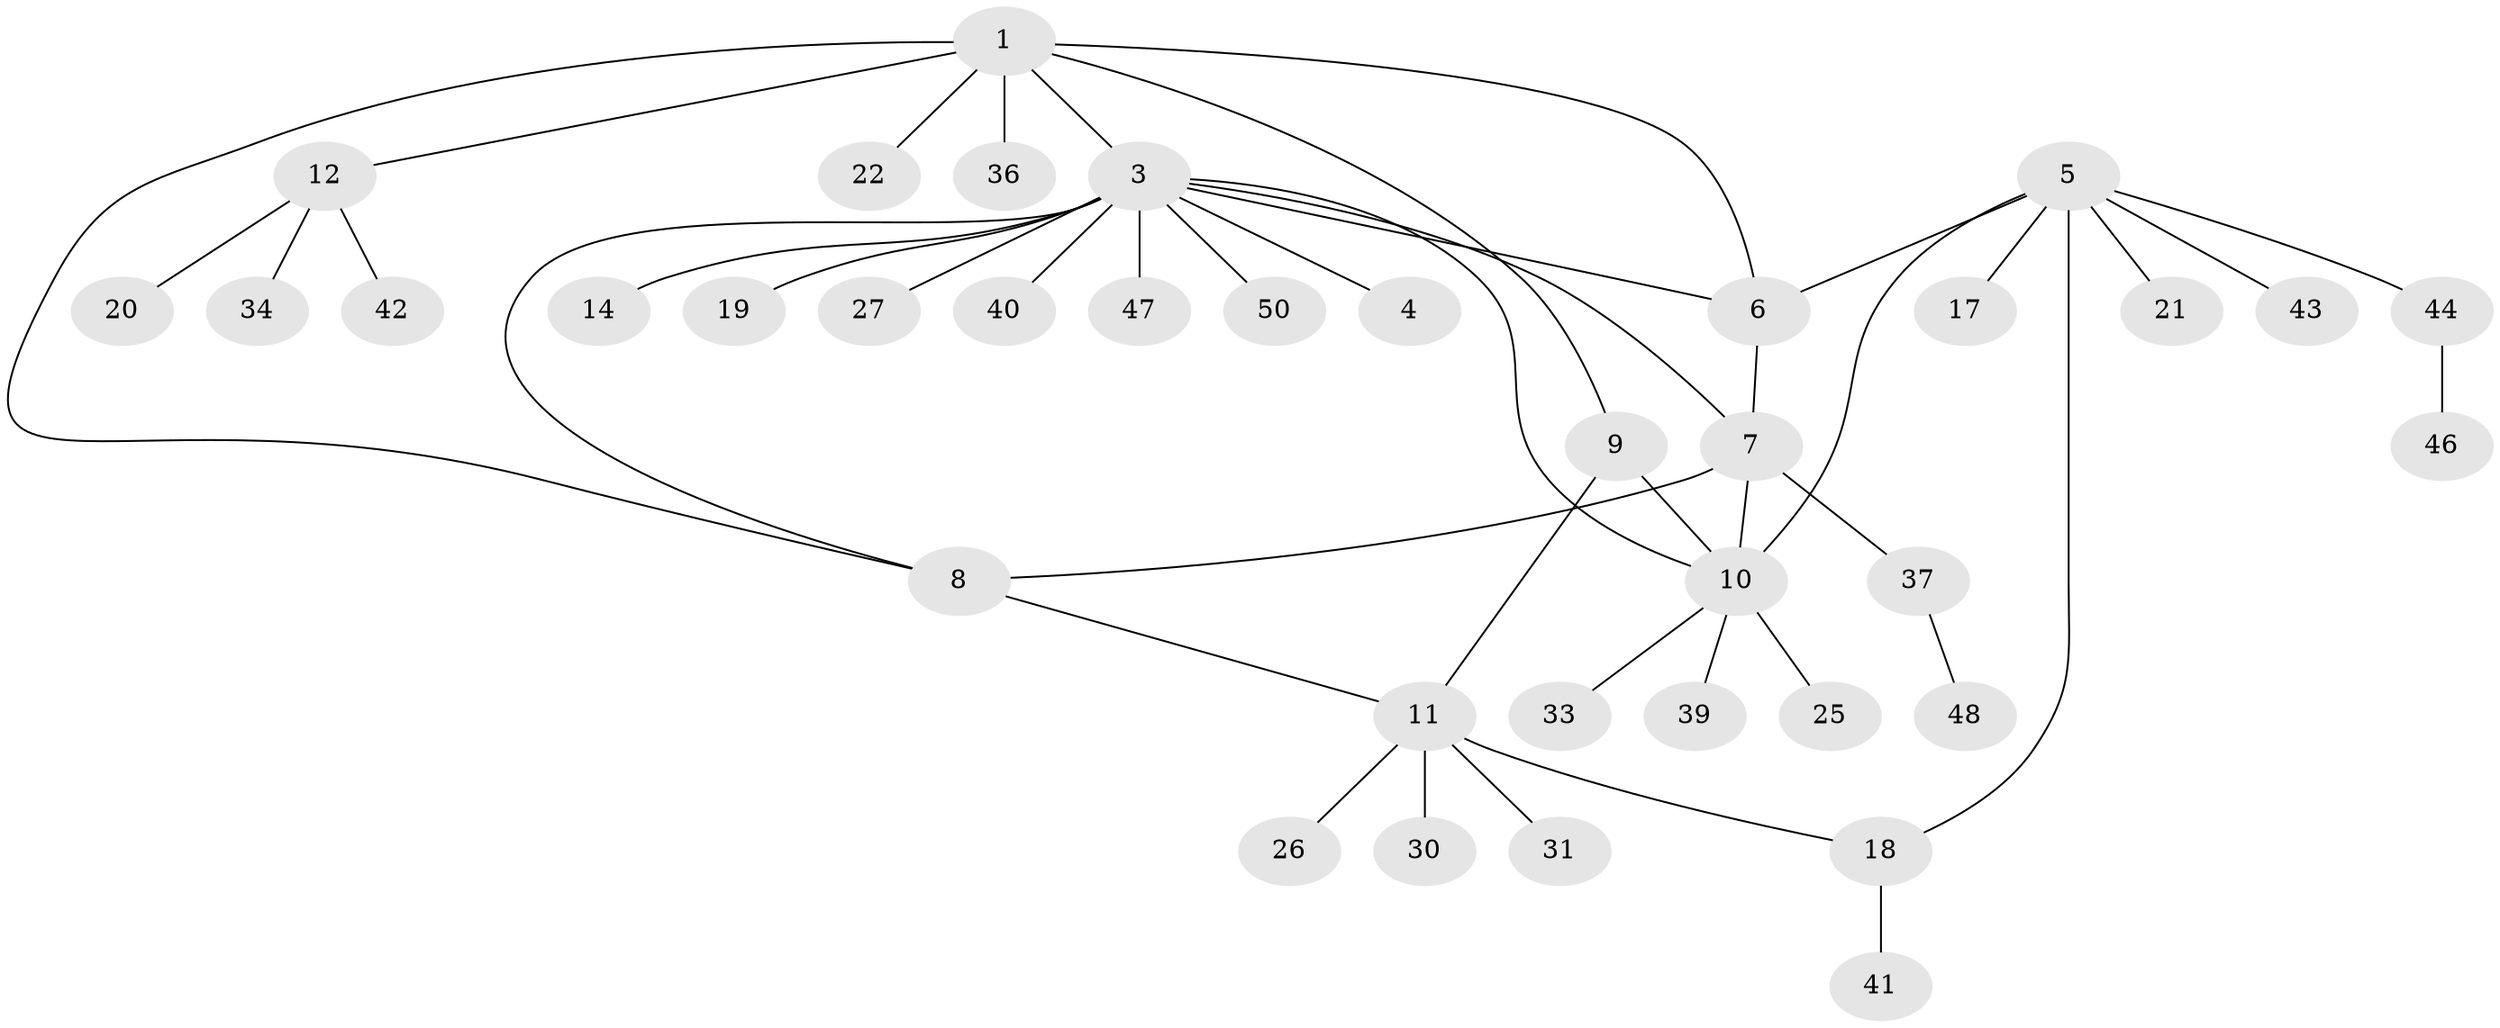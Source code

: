 // Generated by graph-tools (version 1.1) at 2025/24/03/03/25 07:24:15]
// undirected, 37 vertices, 45 edges
graph export_dot {
graph [start="1"]
  node [color=gray90,style=filled];
  1 [super="+2"];
  3 [super="+35"];
  4;
  5 [super="+51"];
  6;
  7 [super="+24"];
  8 [super="+15"];
  9;
  10 [super="+13"];
  11 [super="+23"];
  12 [super="+16"];
  14 [super="+52"];
  17;
  18 [super="+32"];
  19 [super="+38"];
  20 [super="+28"];
  21;
  22;
  25 [super="+29"];
  26;
  27;
  30;
  31;
  33;
  34;
  36;
  37 [super="+49"];
  39;
  40;
  41;
  42;
  43;
  44 [super="+45"];
  46;
  47;
  48;
  50;
  1 -- 3;
  1 -- 9;
  1 -- 36;
  1 -- 6;
  1 -- 22;
  1 -- 8;
  1 -- 12;
  3 -- 4;
  3 -- 6;
  3 -- 7;
  3 -- 10;
  3 -- 14;
  3 -- 19;
  3 -- 27;
  3 -- 40;
  3 -- 47;
  3 -- 50;
  3 -- 8;
  5 -- 6;
  5 -- 10;
  5 -- 17;
  5 -- 18;
  5 -- 21;
  5 -- 43;
  5 -- 44;
  6 -- 7;
  7 -- 8;
  7 -- 10 [weight=2];
  7 -- 37;
  8 -- 11;
  9 -- 10;
  9 -- 11;
  10 -- 25;
  10 -- 33;
  10 -- 39;
  11 -- 18;
  11 -- 26;
  11 -- 30;
  11 -- 31;
  12 -- 20;
  12 -- 34;
  12 -- 42;
  18 -- 41;
  37 -- 48;
  44 -- 46;
}
